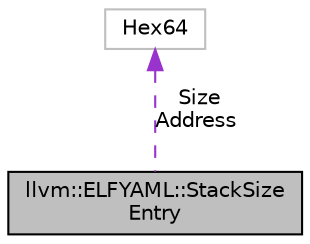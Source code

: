 digraph "llvm::ELFYAML::StackSizeEntry"
{
 // LATEX_PDF_SIZE
  bgcolor="transparent";
  edge [fontname="Helvetica",fontsize="10",labelfontname="Helvetica",labelfontsize="10"];
  node [fontname="Helvetica",fontsize="10",shape=record];
  Node1 [label="llvm::ELFYAML::StackSize\lEntry",height=0.2,width=0.4,color="black", fillcolor="grey75", style="filled", fontcolor="black",tooltip=" "];
  Node2 -> Node1 [dir="back",color="darkorchid3",fontsize="10",style="dashed",label=" Size\nAddress" ,fontname="Helvetica"];
  Node2 [label="Hex64",height=0.2,width=0.4,color="grey75",tooltip=" "];
}
